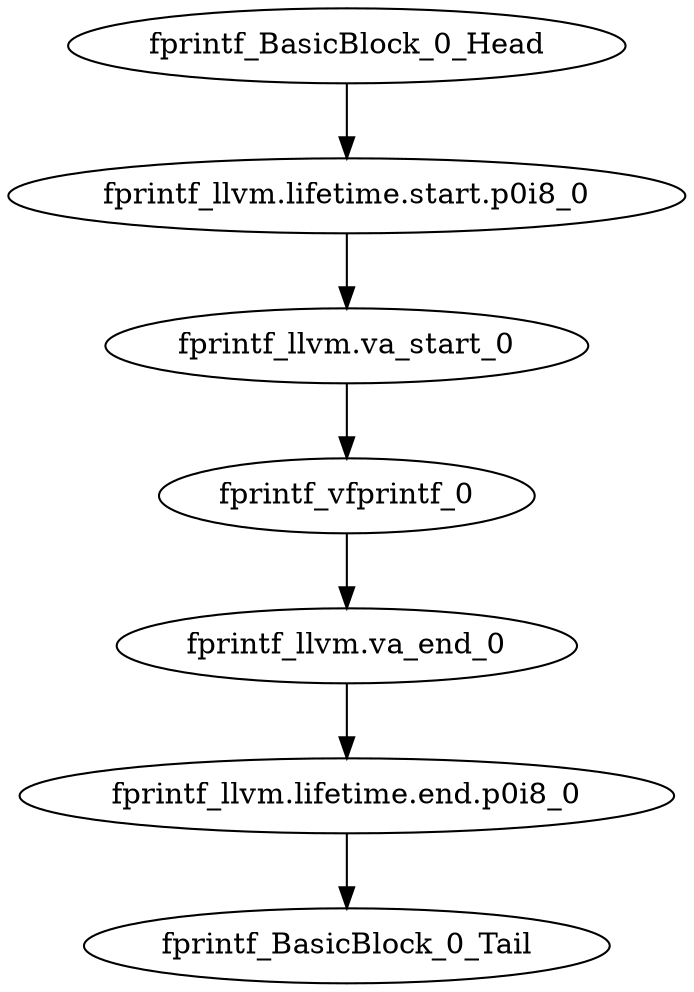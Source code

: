 digraph G {
    "fprintf_llvm.va_start_0" -> "fprintf_vfprintf_0"
    "fprintf_llvm.lifetime.start.p0i8_0" -> "fprintf_llvm.va_start_0"
    "fprintf_BasicBlock_0_Head" -> "fprintf_llvm.lifetime.start.p0i8_0"
    "fprintf_llvm.lifetime.end.p0i8_0" -> "fprintf_BasicBlock_0_Tail"
    "fprintf_llvm.va_end_0" -> "fprintf_llvm.lifetime.end.p0i8_0"
    "fprintf_vfprintf_0" -> "fprintf_llvm.va_end_0"
}

